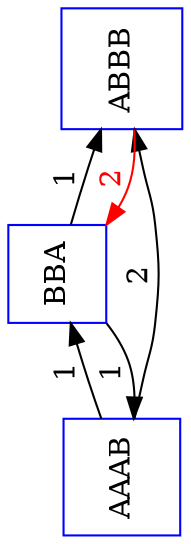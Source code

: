  digraph t12_gr6 {
 rankdir=LR;
 orientation=landscape;
 size = 10;


1   [shape="square",label="AAAB",color="blue", pos="0,0!"];
2   [shape="square",label="BBA",color="blue", pos="2,0!"];
3   [shape="square",label="ABBB",color="blue", pos="0,2!"];

1 -> 2 [label="1"];
1 -> 3 [label="2"];
2 -> 1 [label="1"];
2 -> 3 [label="1"];
3 -> 2 [label="2",color="red",fontcolor="red"];

}



